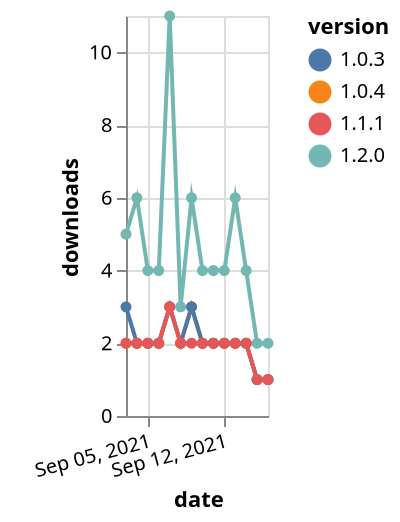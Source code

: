 {"$schema": "https://vega.github.io/schema/vega-lite/v5.json", "description": "A simple bar chart with embedded data.", "data": {"values": [{"date": "2021-09-03", "total": 3068, "delta": 2, "version": "1.0.4"}, {"date": "2021-09-04", "total": 3070, "delta": 2, "version": "1.0.4"}, {"date": "2021-09-05", "total": 3072, "delta": 2, "version": "1.0.4"}, {"date": "2021-09-06", "total": 3074, "delta": 2, "version": "1.0.4"}, {"date": "2021-09-07", "total": 3077, "delta": 3, "version": "1.0.4"}, {"date": "2021-09-08", "total": 3079, "delta": 2, "version": "1.0.4"}, {"date": "2021-09-09", "total": 3082, "delta": 3, "version": "1.0.4"}, {"date": "2021-09-10", "total": 3084, "delta": 2, "version": "1.0.4"}, {"date": "2021-09-11", "total": 3086, "delta": 2, "version": "1.0.4"}, {"date": "2021-09-12", "total": 3088, "delta": 2, "version": "1.0.4"}, {"date": "2021-09-13", "total": 3090, "delta": 2, "version": "1.0.4"}, {"date": "2021-09-14", "total": 3092, "delta": 2, "version": "1.0.4"}, {"date": "2021-09-15", "total": 3093, "delta": 1, "version": "1.0.4"}, {"date": "2021-09-16", "total": 3094, "delta": 1, "version": "1.0.4"}, {"date": "2021-09-03", "total": 2868, "delta": 3, "version": "1.0.3"}, {"date": "2021-09-04", "total": 2870, "delta": 2, "version": "1.0.3"}, {"date": "2021-09-05", "total": 2872, "delta": 2, "version": "1.0.3"}, {"date": "2021-09-06", "total": 2874, "delta": 2, "version": "1.0.3"}, {"date": "2021-09-07", "total": 2877, "delta": 3, "version": "1.0.3"}, {"date": "2021-09-08", "total": 2879, "delta": 2, "version": "1.0.3"}, {"date": "2021-09-09", "total": 2882, "delta": 3, "version": "1.0.3"}, {"date": "2021-09-10", "total": 2884, "delta": 2, "version": "1.0.3"}, {"date": "2021-09-11", "total": 2886, "delta": 2, "version": "1.0.3"}, {"date": "2021-09-12", "total": 2888, "delta": 2, "version": "1.0.3"}, {"date": "2021-09-13", "total": 2890, "delta": 2, "version": "1.0.3"}, {"date": "2021-09-14", "total": 2892, "delta": 2, "version": "1.0.3"}, {"date": "2021-09-15", "total": 2893, "delta": 1, "version": "1.0.3"}, {"date": "2021-09-16", "total": 2894, "delta": 1, "version": "1.0.3"}, {"date": "2021-09-03", "total": 13529, "delta": 5, "version": "1.2.0"}, {"date": "2021-09-04", "total": 13535, "delta": 6, "version": "1.2.0"}, {"date": "2021-09-05", "total": 13539, "delta": 4, "version": "1.2.0"}, {"date": "2021-09-06", "total": 13543, "delta": 4, "version": "1.2.0"}, {"date": "2021-09-07", "total": 13554, "delta": 11, "version": "1.2.0"}, {"date": "2021-09-08", "total": 13557, "delta": 3, "version": "1.2.0"}, {"date": "2021-09-09", "total": 13563, "delta": 6, "version": "1.2.0"}, {"date": "2021-09-10", "total": 13567, "delta": 4, "version": "1.2.0"}, {"date": "2021-09-11", "total": 13571, "delta": 4, "version": "1.2.0"}, {"date": "2021-09-12", "total": 13575, "delta": 4, "version": "1.2.0"}, {"date": "2021-09-13", "total": 13581, "delta": 6, "version": "1.2.0"}, {"date": "2021-09-14", "total": 13585, "delta": 4, "version": "1.2.0"}, {"date": "2021-09-15", "total": 13587, "delta": 2, "version": "1.2.0"}, {"date": "2021-09-16", "total": 13589, "delta": 2, "version": "1.2.0"}, {"date": "2021-09-03", "total": 3851, "delta": 2, "version": "1.1.1"}, {"date": "2021-09-04", "total": 3853, "delta": 2, "version": "1.1.1"}, {"date": "2021-09-05", "total": 3855, "delta": 2, "version": "1.1.1"}, {"date": "2021-09-06", "total": 3857, "delta": 2, "version": "1.1.1"}, {"date": "2021-09-07", "total": 3860, "delta": 3, "version": "1.1.1"}, {"date": "2021-09-08", "total": 3862, "delta": 2, "version": "1.1.1"}, {"date": "2021-09-09", "total": 3864, "delta": 2, "version": "1.1.1"}, {"date": "2021-09-10", "total": 3866, "delta": 2, "version": "1.1.1"}, {"date": "2021-09-11", "total": 3868, "delta": 2, "version": "1.1.1"}, {"date": "2021-09-12", "total": 3870, "delta": 2, "version": "1.1.1"}, {"date": "2021-09-13", "total": 3872, "delta": 2, "version": "1.1.1"}, {"date": "2021-09-14", "total": 3874, "delta": 2, "version": "1.1.1"}, {"date": "2021-09-15", "total": 3875, "delta": 1, "version": "1.1.1"}, {"date": "2021-09-16", "total": 3876, "delta": 1, "version": "1.1.1"}]}, "width": "container", "mark": {"type": "line", "point": {"filled": true}}, "encoding": {"x": {"field": "date", "type": "temporal", "timeUnit": "yearmonthdate", "title": "date", "axis": {"labelAngle": -15}}, "y": {"field": "delta", "type": "quantitative", "title": "downloads"}, "color": {"field": "version", "type": "nominal"}, "tooltip": {"field": "delta"}}}